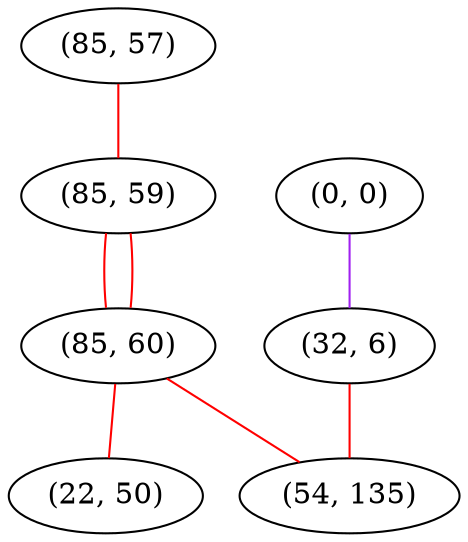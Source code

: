 graph "" {
"(85, 57)";
"(0, 0)";
"(85, 59)";
"(85, 60)";
"(32, 6)";
"(22, 50)";
"(54, 135)";
"(85, 57)" -- "(85, 59)"  [color=red, key=0, weight=1];
"(0, 0)" -- "(32, 6)"  [color=purple, key=0, weight=4];
"(85, 59)" -- "(85, 60)"  [color=red, key=0, weight=1];
"(85, 59)" -- "(85, 60)"  [color=red, key=1, weight=1];
"(85, 60)" -- "(22, 50)"  [color=red, key=0, weight=1];
"(85, 60)" -- "(54, 135)"  [color=red, key=0, weight=1];
"(32, 6)" -- "(54, 135)"  [color=red, key=0, weight=1];
}
